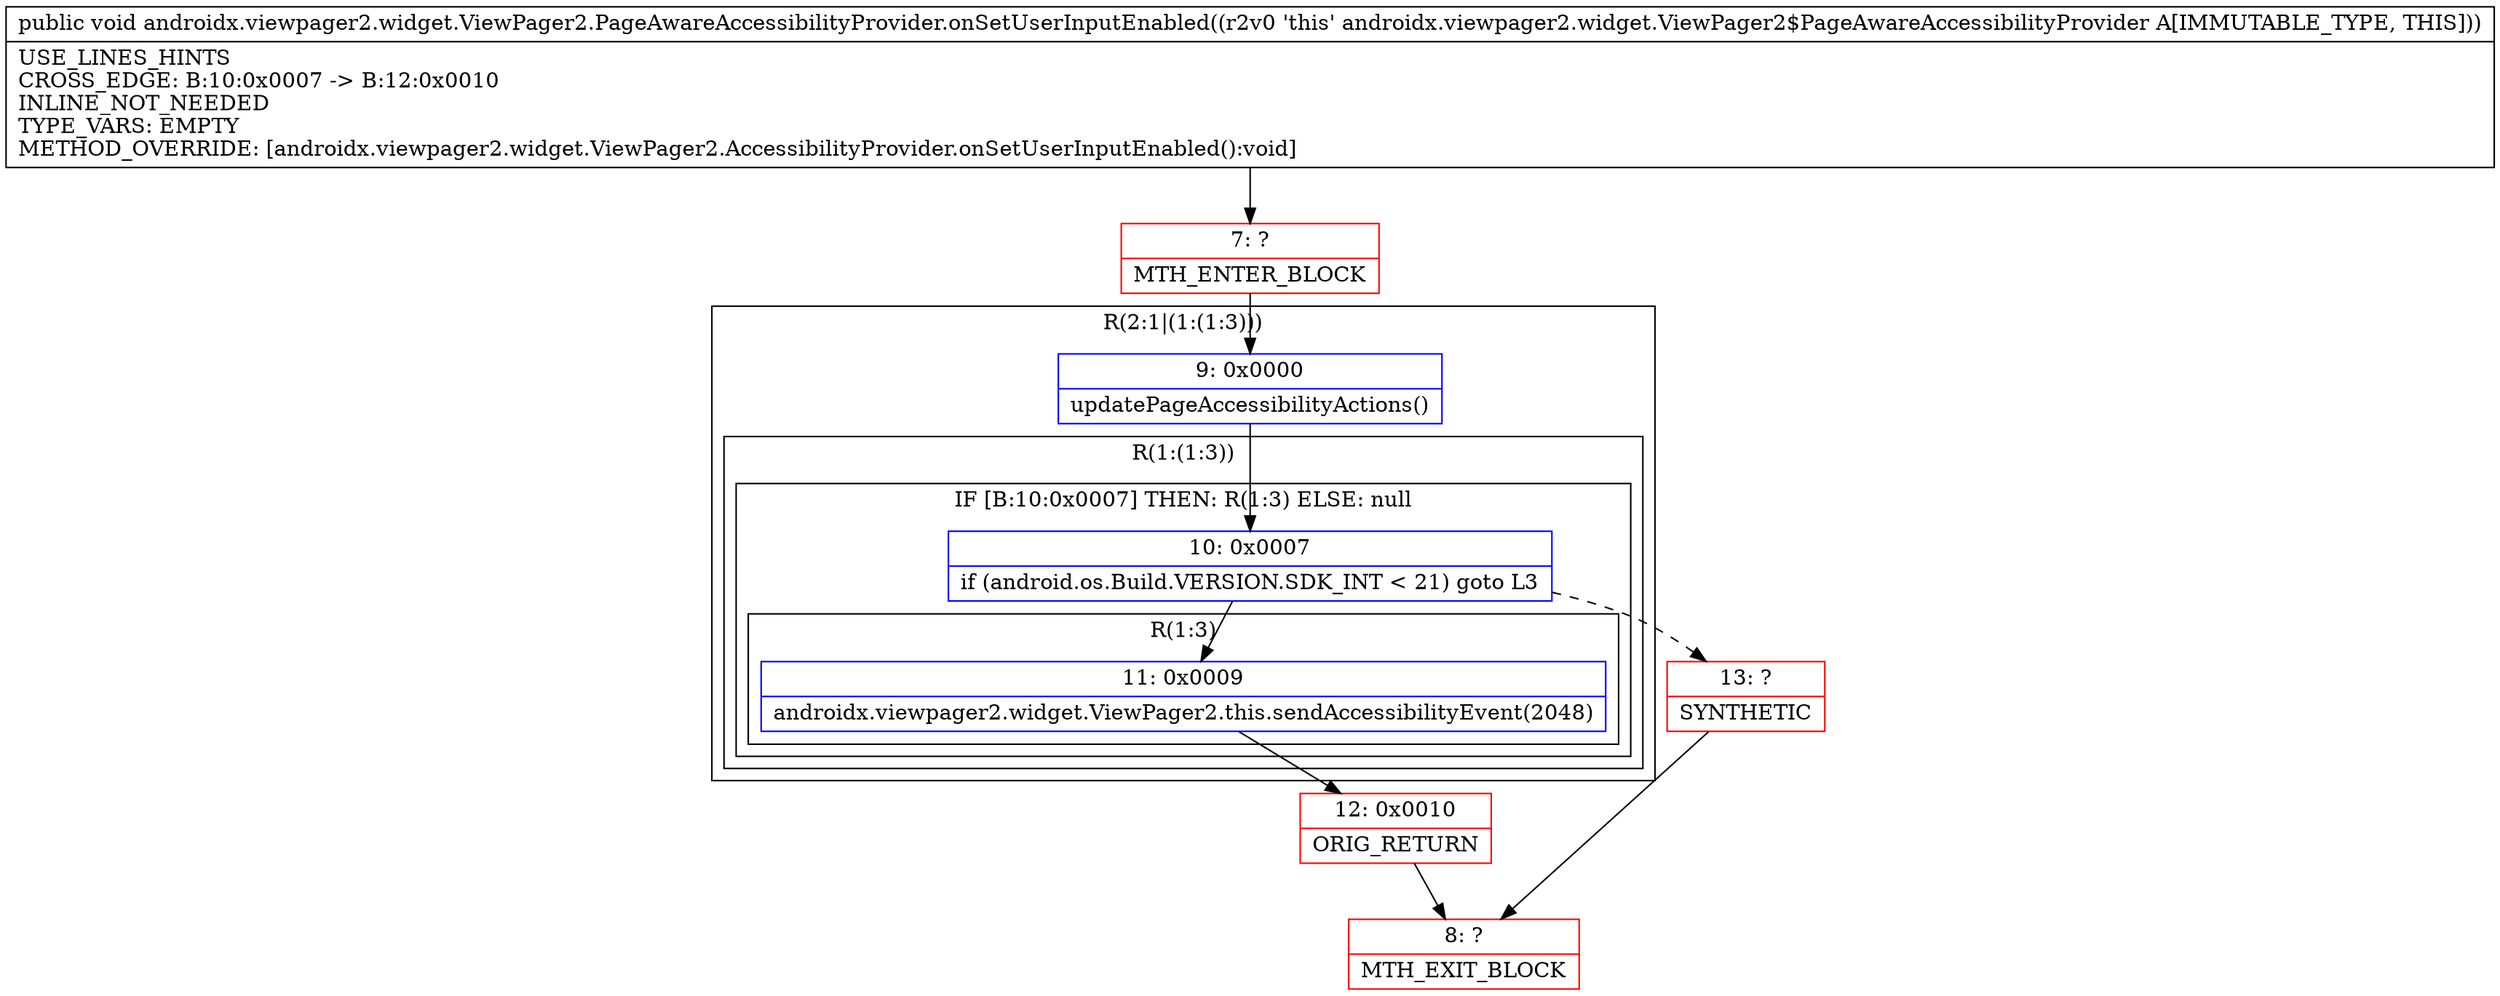 digraph "CFG forandroidx.viewpager2.widget.ViewPager2.PageAwareAccessibilityProvider.onSetUserInputEnabled()V" {
subgraph cluster_Region_1429020871 {
label = "R(2:1|(1:(1:3)))";
node [shape=record,color=blue];
Node_9 [shape=record,label="{9\:\ 0x0000|updatePageAccessibilityActions()\l}"];
subgraph cluster_Region_1044041267 {
label = "R(1:(1:3))";
node [shape=record,color=blue];
subgraph cluster_IfRegion_1298381345 {
label = "IF [B:10:0x0007] THEN: R(1:3) ELSE: null";
node [shape=record,color=blue];
Node_10 [shape=record,label="{10\:\ 0x0007|if (android.os.Build.VERSION.SDK_INT \< 21) goto L3\l}"];
subgraph cluster_Region_1161551260 {
label = "R(1:3)";
node [shape=record,color=blue];
Node_11 [shape=record,label="{11\:\ 0x0009|androidx.viewpager2.widget.ViewPager2.this.sendAccessibilityEvent(2048)\l}"];
}
}
}
}
Node_7 [shape=record,color=red,label="{7\:\ ?|MTH_ENTER_BLOCK\l}"];
Node_12 [shape=record,color=red,label="{12\:\ 0x0010|ORIG_RETURN\l}"];
Node_8 [shape=record,color=red,label="{8\:\ ?|MTH_EXIT_BLOCK\l}"];
Node_13 [shape=record,color=red,label="{13\:\ ?|SYNTHETIC\l}"];
MethodNode[shape=record,label="{public void androidx.viewpager2.widget.ViewPager2.PageAwareAccessibilityProvider.onSetUserInputEnabled((r2v0 'this' androidx.viewpager2.widget.ViewPager2$PageAwareAccessibilityProvider A[IMMUTABLE_TYPE, THIS]))  | USE_LINES_HINTS\lCROSS_EDGE: B:10:0x0007 \-\> B:12:0x0010\lINLINE_NOT_NEEDED\lTYPE_VARS: EMPTY\lMETHOD_OVERRIDE: [androidx.viewpager2.widget.ViewPager2.AccessibilityProvider.onSetUserInputEnabled():void]\l}"];
MethodNode -> Node_7;Node_9 -> Node_10;
Node_10 -> Node_11;
Node_10 -> Node_13[style=dashed];
Node_11 -> Node_12;
Node_7 -> Node_9;
Node_12 -> Node_8;
Node_13 -> Node_8;
}

